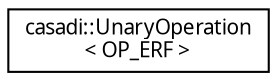 digraph "Graphical Class Hierarchy"
{
  edge [fontname="FreeSans.ttf",fontsize="10",labelfontname="FreeSans.ttf",labelfontsize="10"];
  node [fontname="FreeSans.ttf",fontsize="10",shape=record];
  rankdir="LR";
  Node1 [label="casadi::UnaryOperation\l\< OP_ERF \>",height=0.2,width=0.4,color="black", fillcolor="white", style="filled",URL="$d6/d09/structcasadi_1_1UnaryOperation_3_01OP__ERF_01_4.html",tooltip="Error function. "];
}
